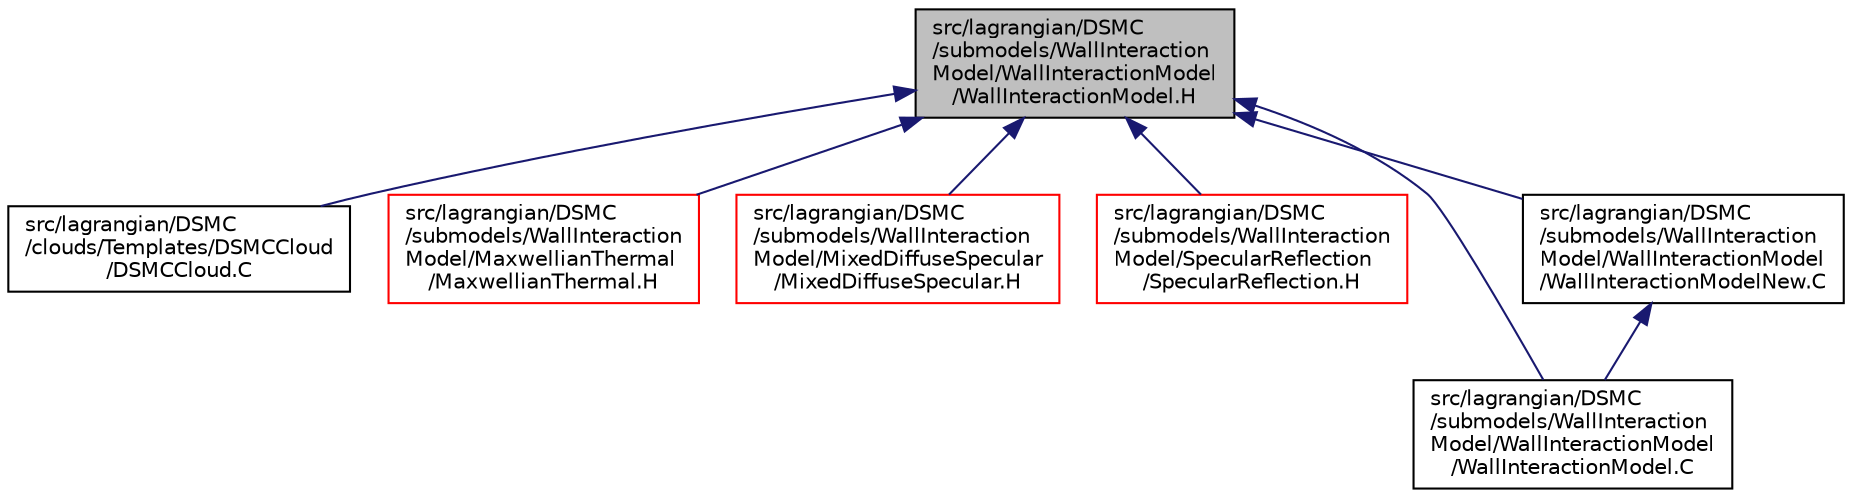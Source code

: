 digraph "src/lagrangian/DSMC/submodels/WallInteractionModel/WallInteractionModel/WallInteractionModel.H"
{
  bgcolor="transparent";
  edge [fontname="Helvetica",fontsize="10",labelfontname="Helvetica",labelfontsize="10"];
  node [fontname="Helvetica",fontsize="10",shape=record];
  Node1 [label="src/lagrangian/DSMC\l/submodels/WallInteraction\lModel/WallInteractionModel\l/WallInteractionModel.H",height=0.2,width=0.4,color="black", fillcolor="grey75", style="filled", fontcolor="black"];
  Node1 -> Node2 [dir="back",color="midnightblue",fontsize="10",style="solid",fontname="Helvetica"];
  Node2 [label="src/lagrangian/DSMC\l/clouds/Templates/DSMCCloud\l/DSMCCloud.C",height=0.2,width=0.4,color="black",URL="$a06706.html"];
  Node1 -> Node3 [dir="back",color="midnightblue",fontsize="10",style="solid",fontname="Helvetica"];
  Node3 [label="src/lagrangian/DSMC\l/submodels/WallInteraction\lModel/MaxwellianThermal\l/MaxwellianThermal.H",height=0.2,width=0.4,color="red",URL="$a06736.html"];
  Node1 -> Node4 [dir="back",color="midnightblue",fontsize="10",style="solid",fontname="Helvetica"];
  Node4 [label="src/lagrangian/DSMC\l/submodels/WallInteraction\lModel/MixedDiffuseSpecular\l/MixedDiffuseSpecular.H",height=0.2,width=0.4,color="red",URL="$a06738.html"];
  Node1 -> Node5 [dir="back",color="midnightblue",fontsize="10",style="solid",fontname="Helvetica"];
  Node5 [label="src/lagrangian/DSMC\l/submodels/WallInteraction\lModel/SpecularReflection\l/SpecularReflection.H",height=0.2,width=0.4,color="red",URL="$a06740.html"];
  Node1 -> Node6 [dir="back",color="midnightblue",fontsize="10",style="solid",fontname="Helvetica"];
  Node6 [label="src/lagrangian/DSMC\l/submodels/WallInteraction\lModel/WallInteractionModel\l/WallInteractionModel.C",height=0.2,width=0.4,color="black",URL="$a06741.html"];
  Node1 -> Node7 [dir="back",color="midnightblue",fontsize="10",style="solid",fontname="Helvetica"];
  Node7 [label="src/lagrangian/DSMC\l/submodels/WallInteraction\lModel/WallInteractionModel\l/WallInteractionModelNew.C",height=0.2,width=0.4,color="black",URL="$a06743.html"];
  Node7 -> Node6 [dir="back",color="midnightblue",fontsize="10",style="solid",fontname="Helvetica"];
}
